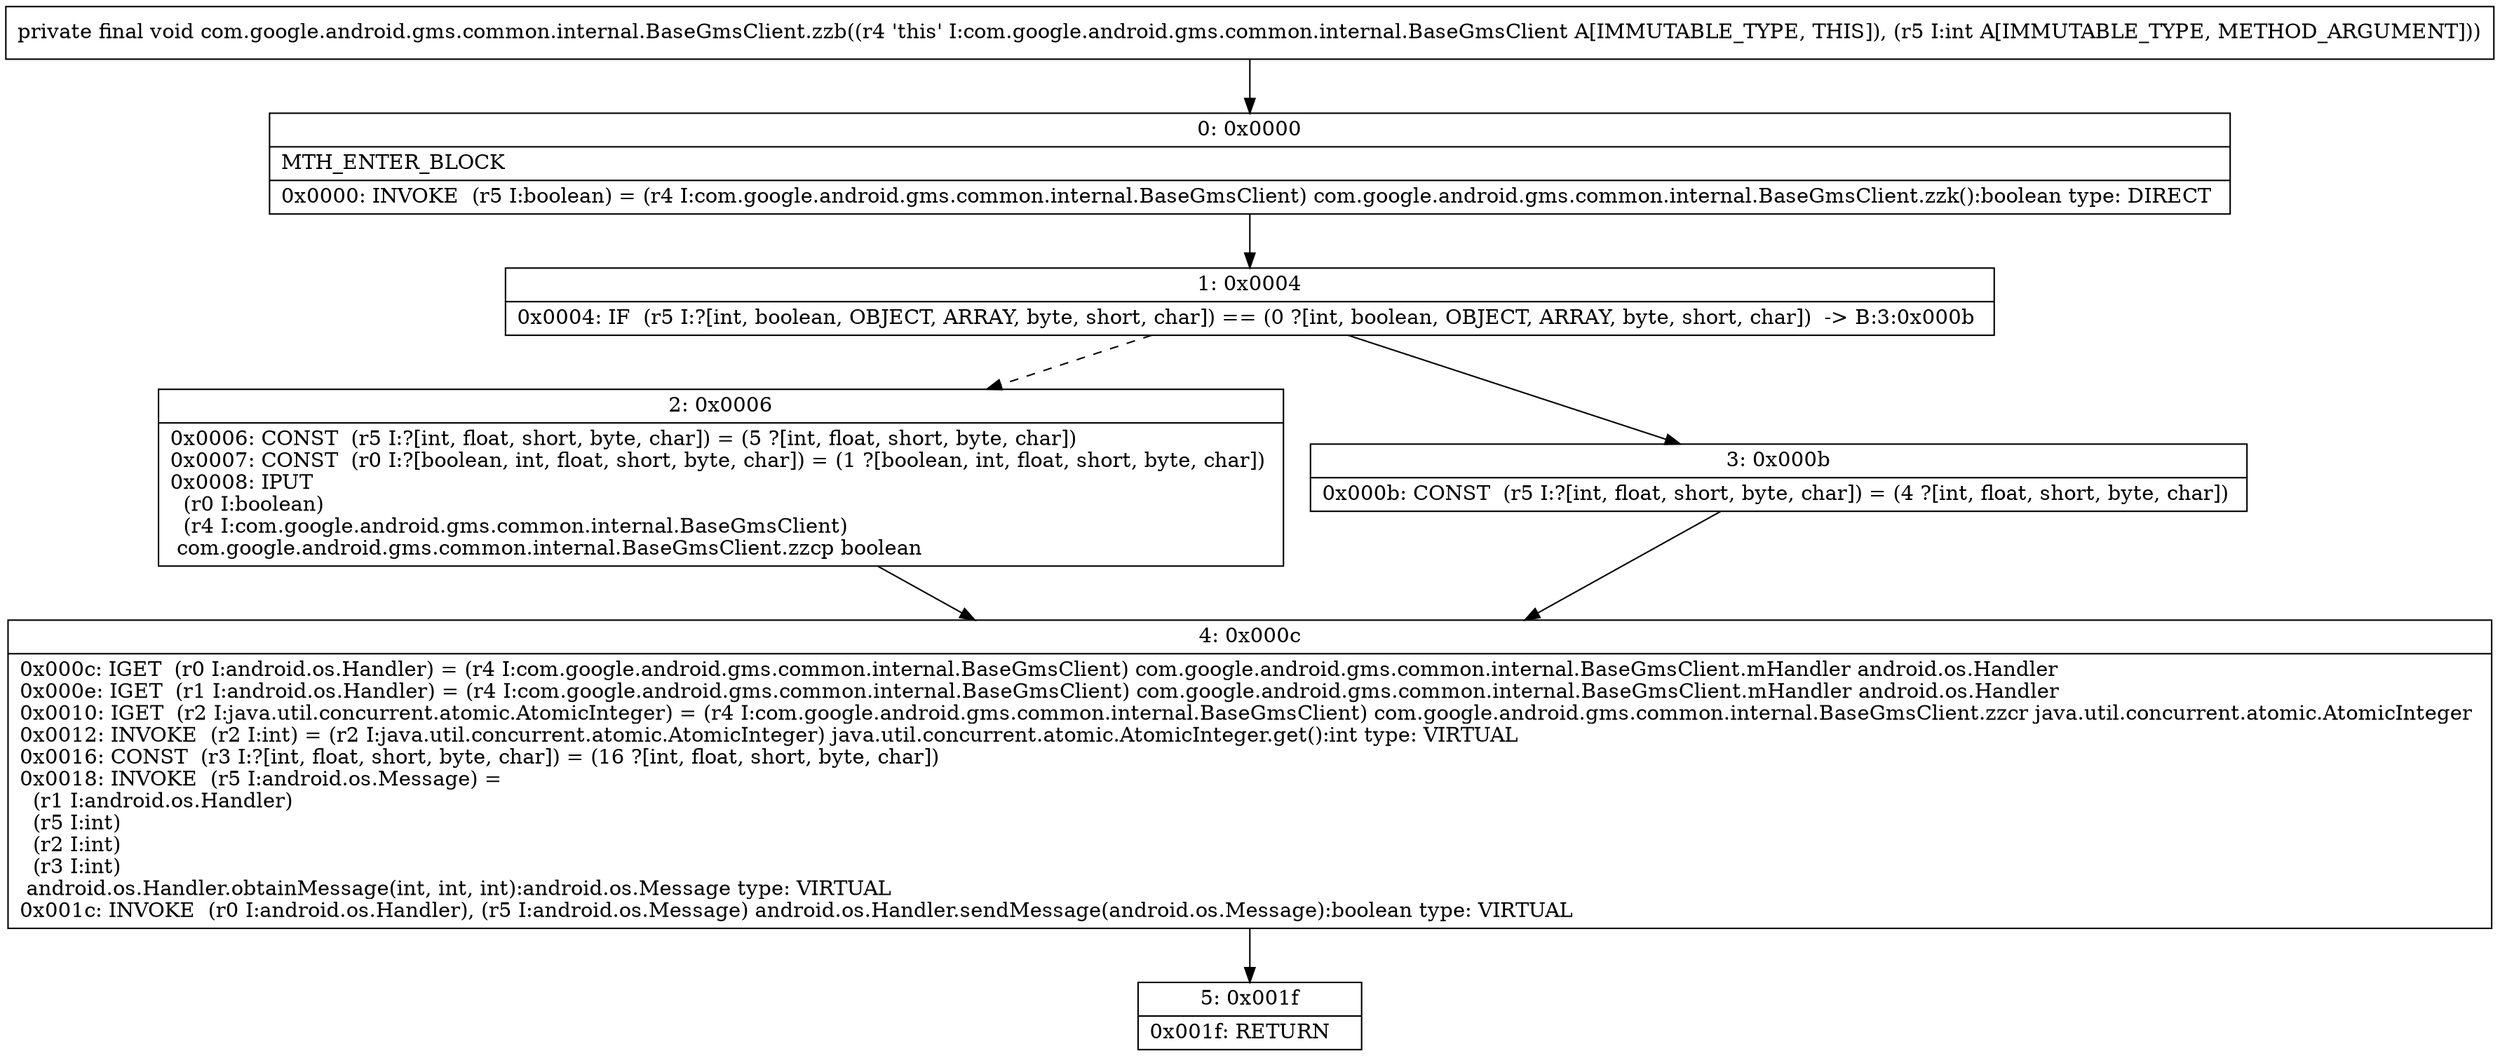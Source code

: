digraph "CFG forcom.google.android.gms.common.internal.BaseGmsClient.zzb(I)V" {
Node_0 [shape=record,label="{0\:\ 0x0000|MTH_ENTER_BLOCK\l|0x0000: INVOKE  (r5 I:boolean) = (r4 I:com.google.android.gms.common.internal.BaseGmsClient) com.google.android.gms.common.internal.BaseGmsClient.zzk():boolean type: DIRECT \l}"];
Node_1 [shape=record,label="{1\:\ 0x0004|0x0004: IF  (r5 I:?[int, boolean, OBJECT, ARRAY, byte, short, char]) == (0 ?[int, boolean, OBJECT, ARRAY, byte, short, char])  \-\> B:3:0x000b \l}"];
Node_2 [shape=record,label="{2\:\ 0x0006|0x0006: CONST  (r5 I:?[int, float, short, byte, char]) = (5 ?[int, float, short, byte, char]) \l0x0007: CONST  (r0 I:?[boolean, int, float, short, byte, char]) = (1 ?[boolean, int, float, short, byte, char]) \l0x0008: IPUT  \l  (r0 I:boolean)\l  (r4 I:com.google.android.gms.common.internal.BaseGmsClient)\l com.google.android.gms.common.internal.BaseGmsClient.zzcp boolean \l}"];
Node_3 [shape=record,label="{3\:\ 0x000b|0x000b: CONST  (r5 I:?[int, float, short, byte, char]) = (4 ?[int, float, short, byte, char]) \l}"];
Node_4 [shape=record,label="{4\:\ 0x000c|0x000c: IGET  (r0 I:android.os.Handler) = (r4 I:com.google.android.gms.common.internal.BaseGmsClient) com.google.android.gms.common.internal.BaseGmsClient.mHandler android.os.Handler \l0x000e: IGET  (r1 I:android.os.Handler) = (r4 I:com.google.android.gms.common.internal.BaseGmsClient) com.google.android.gms.common.internal.BaseGmsClient.mHandler android.os.Handler \l0x0010: IGET  (r2 I:java.util.concurrent.atomic.AtomicInteger) = (r4 I:com.google.android.gms.common.internal.BaseGmsClient) com.google.android.gms.common.internal.BaseGmsClient.zzcr java.util.concurrent.atomic.AtomicInteger \l0x0012: INVOKE  (r2 I:int) = (r2 I:java.util.concurrent.atomic.AtomicInteger) java.util.concurrent.atomic.AtomicInteger.get():int type: VIRTUAL \l0x0016: CONST  (r3 I:?[int, float, short, byte, char]) = (16 ?[int, float, short, byte, char]) \l0x0018: INVOKE  (r5 I:android.os.Message) = \l  (r1 I:android.os.Handler)\l  (r5 I:int)\l  (r2 I:int)\l  (r3 I:int)\l android.os.Handler.obtainMessage(int, int, int):android.os.Message type: VIRTUAL \l0x001c: INVOKE  (r0 I:android.os.Handler), (r5 I:android.os.Message) android.os.Handler.sendMessage(android.os.Message):boolean type: VIRTUAL \l}"];
Node_5 [shape=record,label="{5\:\ 0x001f|0x001f: RETURN   \l}"];
MethodNode[shape=record,label="{private final void com.google.android.gms.common.internal.BaseGmsClient.zzb((r4 'this' I:com.google.android.gms.common.internal.BaseGmsClient A[IMMUTABLE_TYPE, THIS]), (r5 I:int A[IMMUTABLE_TYPE, METHOD_ARGUMENT])) }"];
MethodNode -> Node_0;
Node_0 -> Node_1;
Node_1 -> Node_2[style=dashed];
Node_1 -> Node_3;
Node_2 -> Node_4;
Node_3 -> Node_4;
Node_4 -> Node_5;
}

